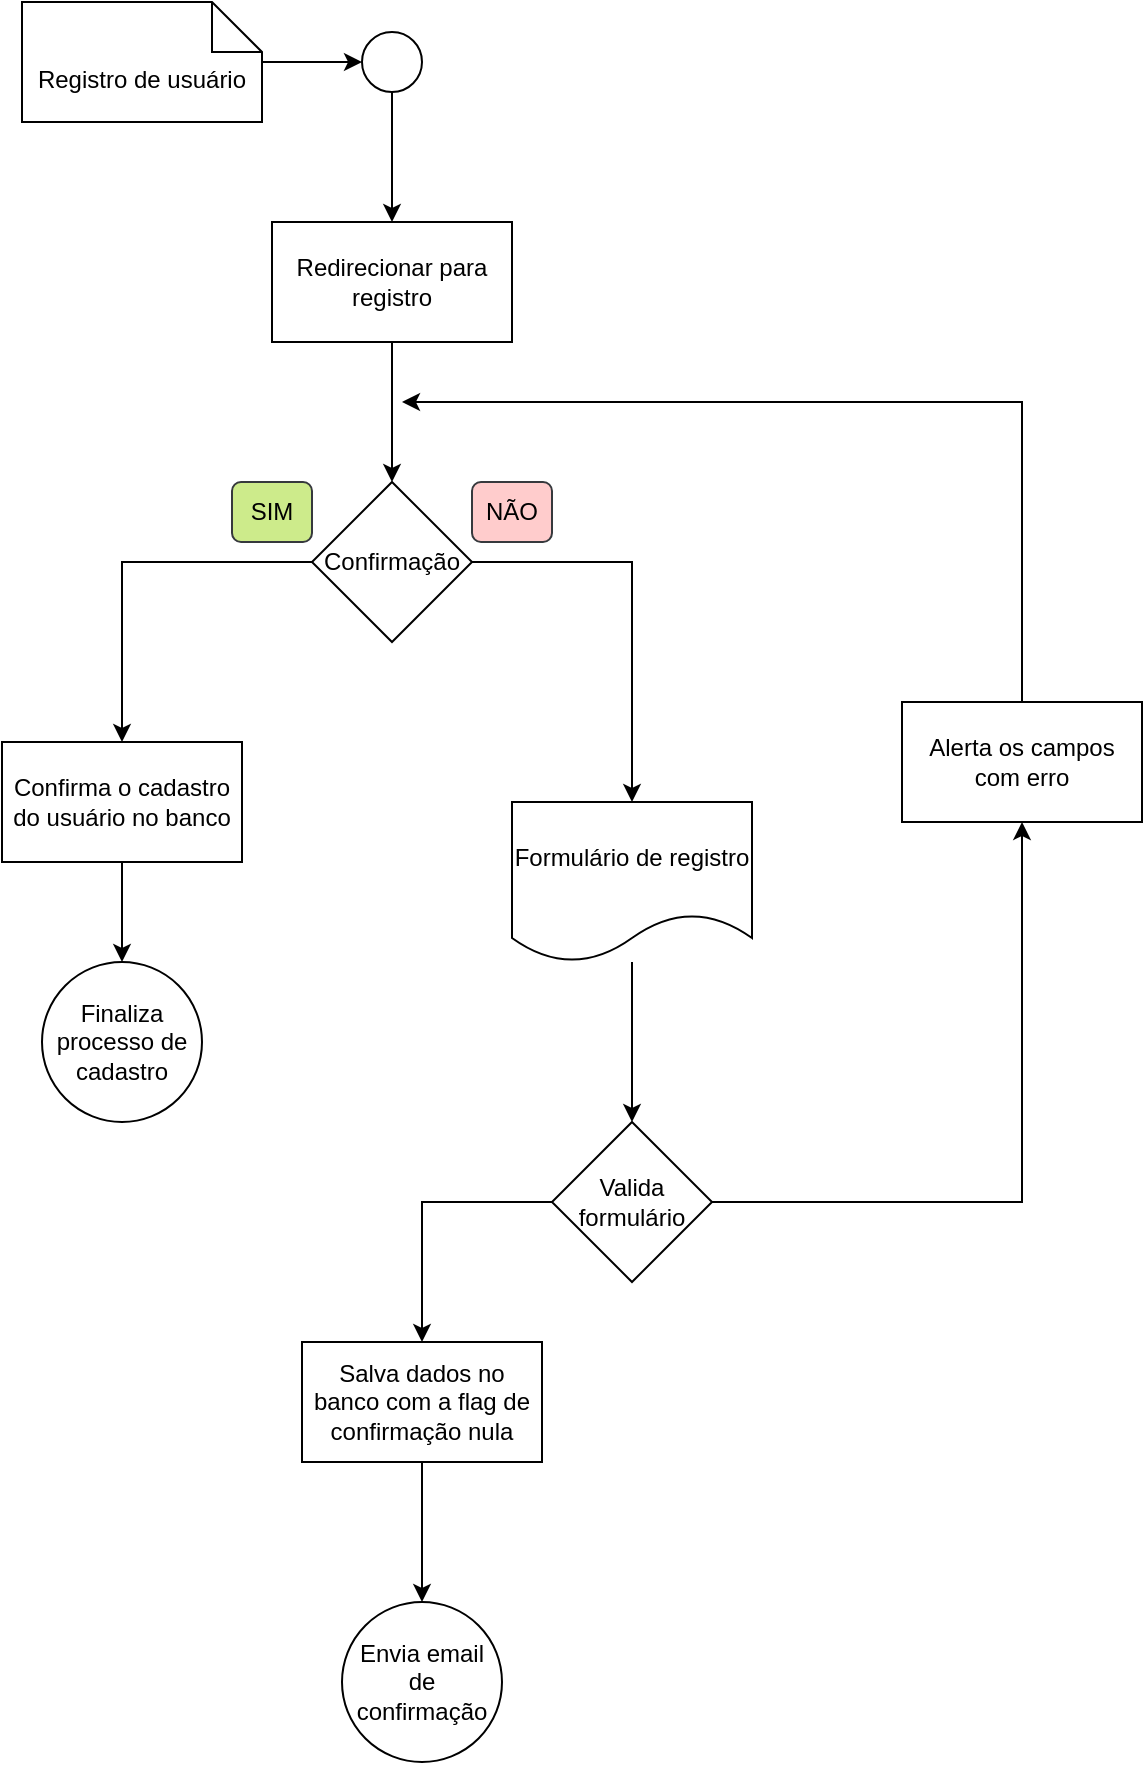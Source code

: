 <mxfile version="22.1.16" type="github">
  <diagram name="Página-1" id="F57WAT9OxKmoh7c5AFCj">
    <mxGraphModel dx="1195" dy="663" grid="1" gridSize="10" guides="1" tooltips="1" connect="1" arrows="1" fold="1" page="1" pageScale="1" pageWidth="827" pageHeight="1169" math="0" shadow="0">
      <root>
        <mxCell id="0" />
        <mxCell id="1" parent="0" />
        <mxCell id="uCjFqbYFdrUC_TU3r5HZ-3" value="" style="edgeStyle=orthogonalEdgeStyle;rounded=0;orthogonalLoop=1;jettySize=auto;html=1;" edge="1" parent="1" source="uCjFqbYFdrUC_TU3r5HZ-1" target="uCjFqbYFdrUC_TU3r5HZ-2">
          <mxGeometry relative="1" as="geometry" />
        </mxCell>
        <mxCell id="uCjFqbYFdrUC_TU3r5HZ-1" value="Registro de usuário" style="shape=note2;boundedLbl=1;whiteSpace=wrap;html=1;size=25;verticalAlign=top;align=center;" vertex="1" parent="1">
          <mxGeometry x="139" y="90" width="120" height="60" as="geometry" />
        </mxCell>
        <mxCell id="uCjFqbYFdrUC_TU3r5HZ-5" value="" style="edgeStyle=orthogonalEdgeStyle;rounded=0;orthogonalLoop=1;jettySize=auto;html=1;" edge="1" parent="1" source="uCjFqbYFdrUC_TU3r5HZ-2" target="uCjFqbYFdrUC_TU3r5HZ-4">
          <mxGeometry relative="1" as="geometry" />
        </mxCell>
        <mxCell id="uCjFqbYFdrUC_TU3r5HZ-2" value="" style="ellipse;" vertex="1" parent="1">
          <mxGeometry x="309" y="105" width="30" height="30" as="geometry" />
        </mxCell>
        <mxCell id="uCjFqbYFdrUC_TU3r5HZ-7" value="" style="edgeStyle=orthogonalEdgeStyle;rounded=0;orthogonalLoop=1;jettySize=auto;html=1;" edge="1" parent="1" source="uCjFqbYFdrUC_TU3r5HZ-4" target="uCjFqbYFdrUC_TU3r5HZ-6">
          <mxGeometry relative="1" as="geometry" />
        </mxCell>
        <mxCell id="uCjFqbYFdrUC_TU3r5HZ-4" value="Redirecionar para registro" style="whiteSpace=wrap;html=1;" vertex="1" parent="1">
          <mxGeometry x="264" y="200" width="120" height="60" as="geometry" />
        </mxCell>
        <mxCell id="uCjFqbYFdrUC_TU3r5HZ-9" value="" style="edgeStyle=orthogonalEdgeStyle;rounded=0;orthogonalLoop=1;jettySize=auto;html=1;entryX=0.5;entryY=0;entryDx=0;entryDy=0;" edge="1" parent="1" source="uCjFqbYFdrUC_TU3r5HZ-30" target="uCjFqbYFdrUC_TU3r5HZ-27">
          <mxGeometry relative="1" as="geometry">
            <mxPoint x="199" y="430" as="targetPoint" />
          </mxGeometry>
        </mxCell>
        <mxCell id="uCjFqbYFdrUC_TU3r5HZ-15" style="edgeStyle=orthogonalEdgeStyle;rounded=0;orthogonalLoop=1;jettySize=auto;html=1;exitX=1;exitY=0.5;exitDx=0;exitDy=0;entryX=0.5;entryY=0;entryDx=0;entryDy=0;" edge="1" parent="1" source="uCjFqbYFdrUC_TU3r5HZ-6" target="uCjFqbYFdrUC_TU3r5HZ-18">
          <mxGeometry relative="1" as="geometry">
            <mxPoint x="449" y="610" as="targetPoint" />
          </mxGeometry>
        </mxCell>
        <mxCell id="uCjFqbYFdrUC_TU3r5HZ-6" value="Confirmação" style="rhombus;whiteSpace=wrap;html=1;verticalAlign=middle;spacingTop=0;" vertex="1" parent="1">
          <mxGeometry x="284" y="330" width="80" height="80" as="geometry" />
        </mxCell>
        <mxCell id="uCjFqbYFdrUC_TU3r5HZ-13" value="&lt;div&gt;SIM&lt;/div&gt;" style="rounded=1;whiteSpace=wrap;html=1;fillColor=#cdeb8b;strokeColor=#36393d;" vertex="1" parent="1">
          <mxGeometry x="244" y="330" width="40" height="30" as="geometry" />
        </mxCell>
        <mxCell id="uCjFqbYFdrUC_TU3r5HZ-14" value="NÃO" style="rounded=1;whiteSpace=wrap;html=1;fillColor=#ffcccc;strokeColor=#36393d;" vertex="1" parent="1">
          <mxGeometry x="364" y="330" width="40" height="30" as="geometry" />
        </mxCell>
        <mxCell id="uCjFqbYFdrUC_TU3r5HZ-16" style="edgeStyle=orthogonalEdgeStyle;rounded=0;orthogonalLoop=1;jettySize=auto;html=1;exitX=0.5;exitY=1;exitDx=0;exitDy=0;" edge="1" parent="1">
          <mxGeometry relative="1" as="geometry">
            <mxPoint x="449" y="670" as="sourcePoint" />
            <mxPoint x="449" y="670" as="targetPoint" />
          </mxGeometry>
        </mxCell>
        <mxCell id="uCjFqbYFdrUC_TU3r5HZ-21" value="" style="edgeStyle=orthogonalEdgeStyle;rounded=0;orthogonalLoop=1;jettySize=auto;html=1;" edge="1" parent="1" source="uCjFqbYFdrUC_TU3r5HZ-18" target="uCjFqbYFdrUC_TU3r5HZ-20">
          <mxGeometry relative="1" as="geometry" />
        </mxCell>
        <mxCell id="uCjFqbYFdrUC_TU3r5HZ-18" value="&lt;div&gt;Formulário de registro&lt;/div&gt;" style="shape=document;whiteSpace=wrap;html=1;boundedLbl=1;" vertex="1" parent="1">
          <mxGeometry x="384" y="490" width="120" height="80" as="geometry" />
        </mxCell>
        <mxCell id="uCjFqbYFdrUC_TU3r5HZ-25" value="" style="edgeStyle=orthogonalEdgeStyle;rounded=0;orthogonalLoop=1;jettySize=auto;html=1;" edge="1" parent="1" source="uCjFqbYFdrUC_TU3r5HZ-20" target="uCjFqbYFdrUC_TU3r5HZ-24">
          <mxGeometry relative="1" as="geometry" />
        </mxCell>
        <mxCell id="uCjFqbYFdrUC_TU3r5HZ-32" value="" style="edgeStyle=orthogonalEdgeStyle;rounded=0;orthogonalLoop=1;jettySize=auto;html=1;" edge="1" parent="1" source="uCjFqbYFdrUC_TU3r5HZ-20" target="uCjFqbYFdrUC_TU3r5HZ-31">
          <mxGeometry relative="1" as="geometry" />
        </mxCell>
        <mxCell id="uCjFqbYFdrUC_TU3r5HZ-20" value="&lt;div&gt;Valida formulário&lt;/div&gt;" style="rhombus;whiteSpace=wrap;html=1;" vertex="1" parent="1">
          <mxGeometry x="404" y="650" width="80" height="80" as="geometry" />
        </mxCell>
        <mxCell id="uCjFqbYFdrUC_TU3r5HZ-26" style="edgeStyle=orthogonalEdgeStyle;rounded=0;orthogonalLoop=1;jettySize=auto;html=1;exitX=0.5;exitY=0;exitDx=0;exitDy=0;" edge="1" parent="1" source="uCjFqbYFdrUC_TU3r5HZ-24">
          <mxGeometry relative="1" as="geometry">
            <mxPoint x="329" y="290" as="targetPoint" />
            <Array as="points">
              <mxPoint x="639" y="290" />
            </Array>
          </mxGeometry>
        </mxCell>
        <mxCell id="uCjFqbYFdrUC_TU3r5HZ-24" value="Alerta os campos com erro" style="whiteSpace=wrap;html=1;" vertex="1" parent="1">
          <mxGeometry x="579" y="440" width="120" height="60" as="geometry" />
        </mxCell>
        <mxCell id="uCjFqbYFdrUC_TU3r5HZ-27" value="&lt;div&gt;Finaliza processo de cadastro&lt;/div&gt;" style="ellipse;whiteSpace=wrap;html=1;aspect=fixed;" vertex="1" parent="1">
          <mxGeometry x="149" y="570" width="80" height="80" as="geometry" />
        </mxCell>
        <mxCell id="uCjFqbYFdrUC_TU3r5HZ-29" value="" style="edgeStyle=orthogonalEdgeStyle;rounded=0;orthogonalLoop=1;jettySize=auto;html=1;entryX=0.5;entryY=0;entryDx=0;entryDy=0;" edge="1" parent="1" source="uCjFqbYFdrUC_TU3r5HZ-6" target="uCjFqbYFdrUC_TU3r5HZ-30">
          <mxGeometry relative="1" as="geometry">
            <mxPoint x="284" y="370" as="sourcePoint" />
            <mxPoint x="189" y="500" as="targetPoint" />
          </mxGeometry>
        </mxCell>
        <mxCell id="uCjFqbYFdrUC_TU3r5HZ-30" value="Confirma o cadastro do usuário no banco" style="rounded=0;whiteSpace=wrap;html=1;" vertex="1" parent="1">
          <mxGeometry x="129" y="460" width="120" height="60" as="geometry" />
        </mxCell>
        <mxCell id="uCjFqbYFdrUC_TU3r5HZ-34" value="" style="edgeStyle=orthogonalEdgeStyle;rounded=0;orthogonalLoop=1;jettySize=auto;html=1;" edge="1" parent="1" source="uCjFqbYFdrUC_TU3r5HZ-31" target="uCjFqbYFdrUC_TU3r5HZ-33">
          <mxGeometry relative="1" as="geometry" />
        </mxCell>
        <mxCell id="uCjFqbYFdrUC_TU3r5HZ-31" value="&lt;div&gt;Salva dados no banco com a flag de confirmação nula&lt;/div&gt;" style="whiteSpace=wrap;html=1;" vertex="1" parent="1">
          <mxGeometry x="279" y="760" width="120" height="60" as="geometry" />
        </mxCell>
        <mxCell id="uCjFqbYFdrUC_TU3r5HZ-33" value="Envia email de confirmação" style="ellipse;whiteSpace=wrap;html=1;" vertex="1" parent="1">
          <mxGeometry x="299" y="890" width="80" height="80" as="geometry" />
        </mxCell>
      </root>
    </mxGraphModel>
  </diagram>
</mxfile>
